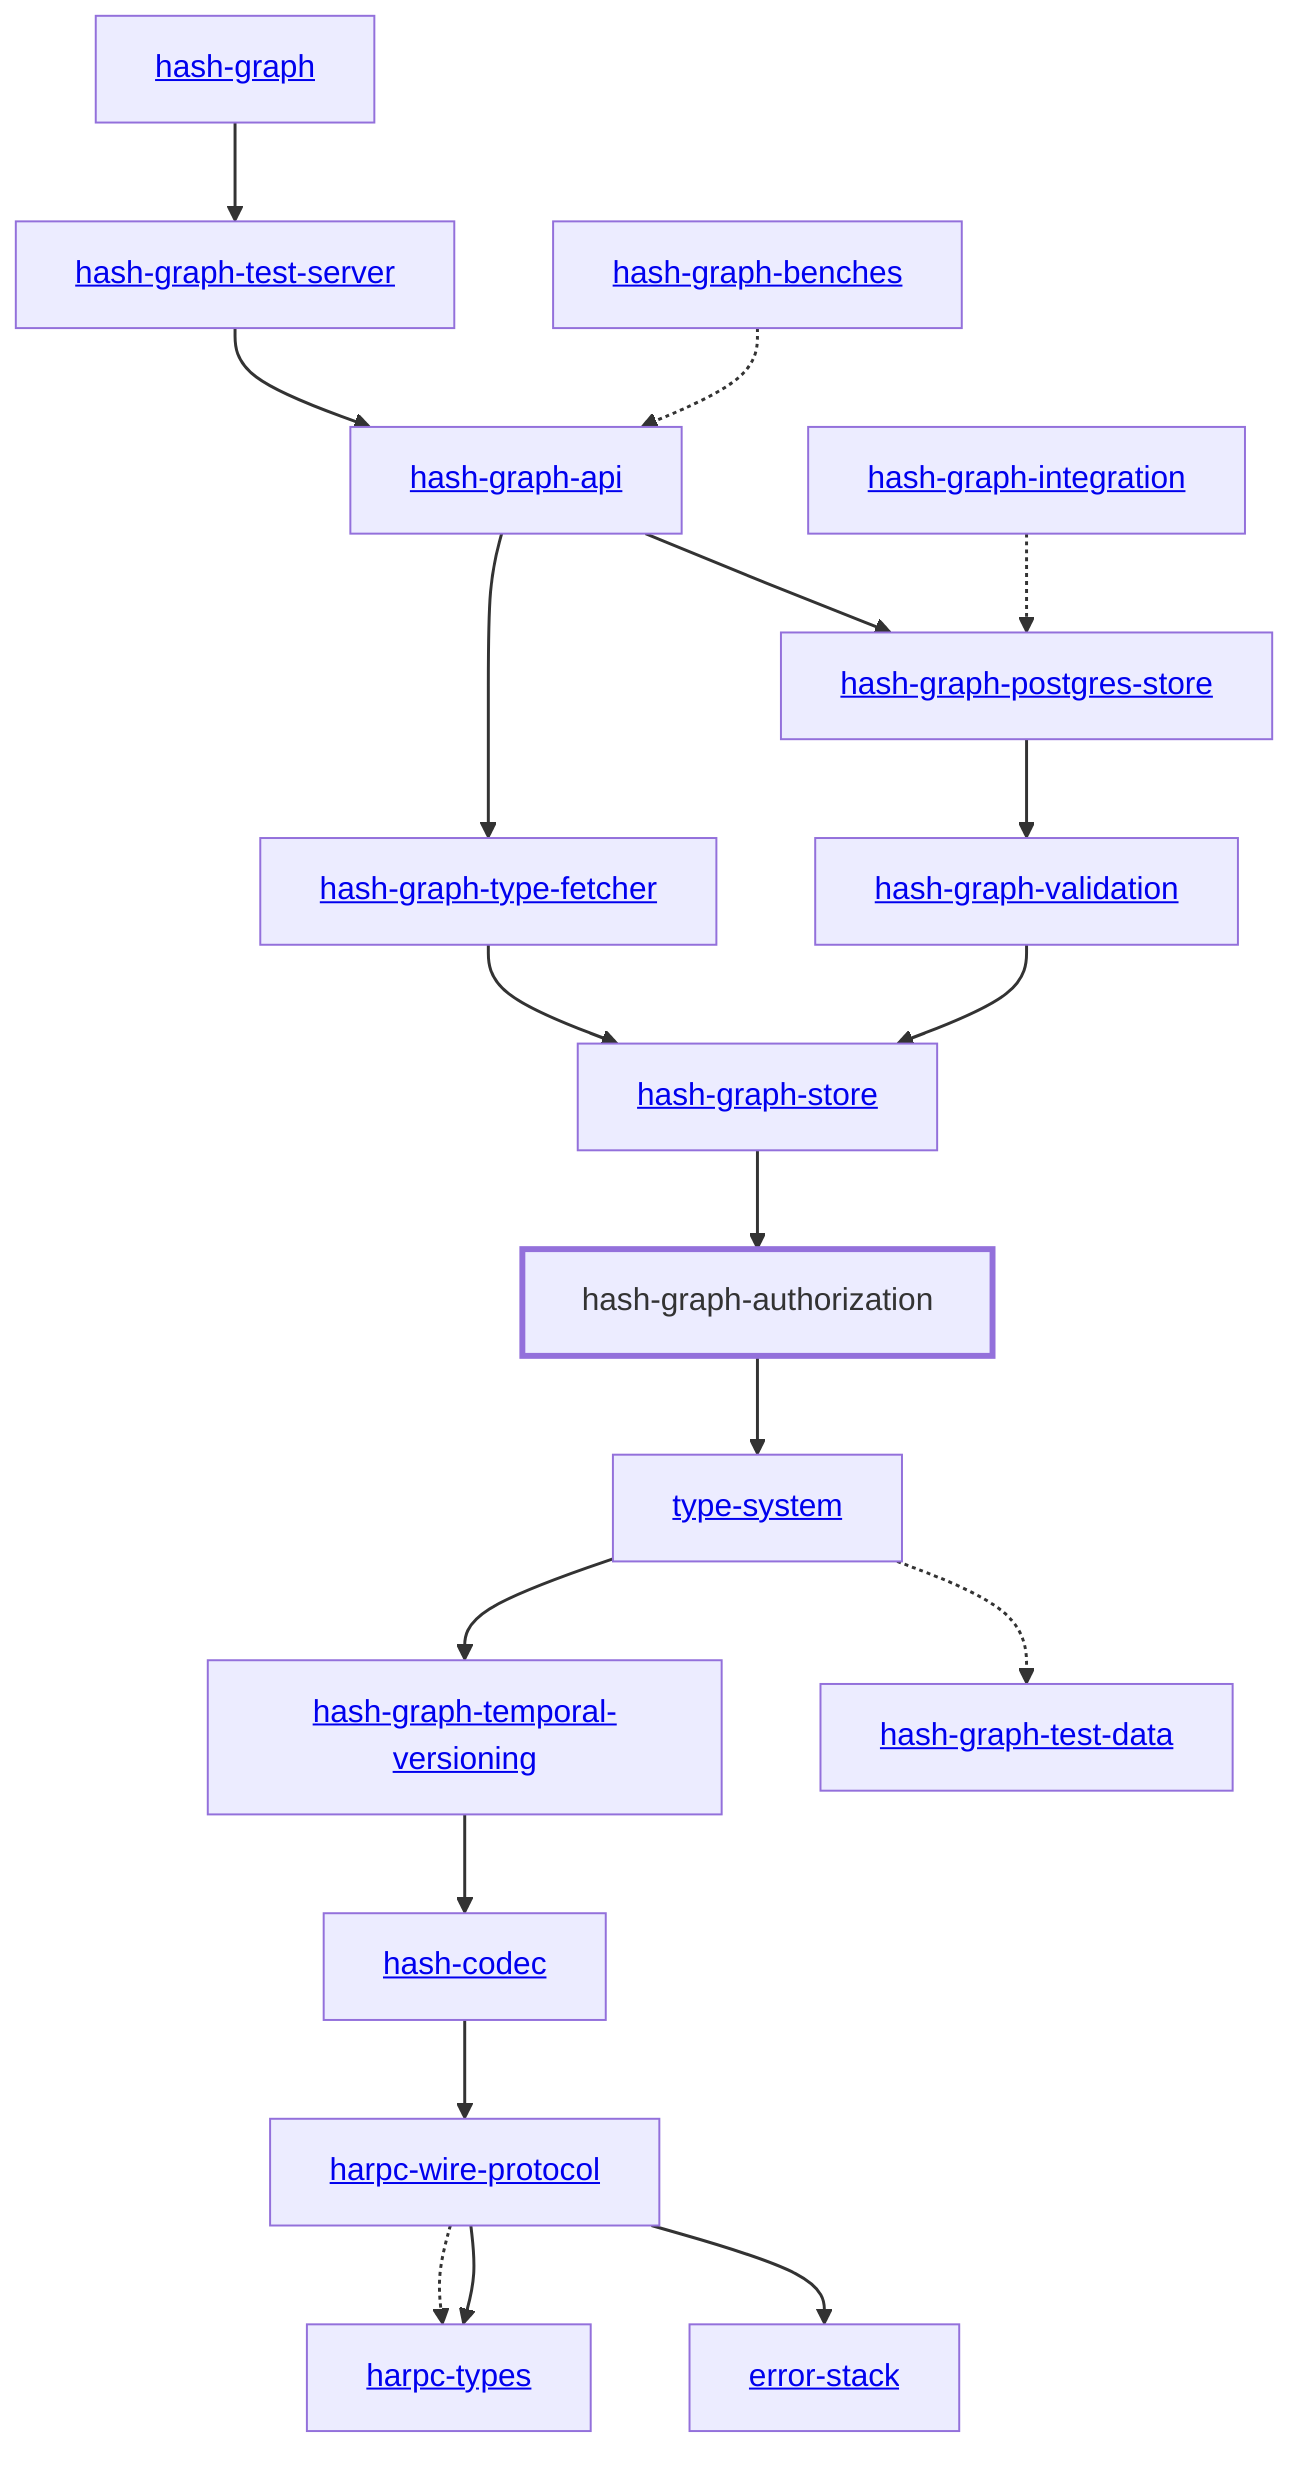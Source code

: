 graph TD
    linkStyle default stroke-width:1.5px
    classDef default stroke-width:1px
    classDef root stroke-width:3px
    classDef dev stroke-width:1px
    classDef build stroke-width:1px
    %% Legend
    %% --> : Normal dependency
    %% -.-> : Dev dependency
    %% ---> : Build dependency
    0[<a href="../hash_graph">hash-graph</a>]
    1[<a href="../type_system">type-system</a>]
    2[<a href="../hash_codec">hash-codec</a>]
    3[<a href="../hash_graph_api">hash-graph-api</a>]
    4[hash-graph-authorization]
    class 4 root
    5[<a href="../hash_graph_postgres_store">hash-graph-postgres-store</a>]
    6[<a href="../hash_graph_store">hash-graph-store</a>]
    7[<a href="../hash_graph_temporal_versioning">hash-graph-temporal-versioning</a>]
    8[<a href="../hash_graph_test_server">hash-graph-test-server</a>]
    9[<a href="../hash_graph_type_fetcher">hash-graph-type-fetcher</a>]
    10[<a href="../hash_graph_validation">hash-graph-validation</a>]
    11[<a href="../harpc_types">harpc-types</a>]
    12[<a href="../harpc_wire_protocol">harpc-wire-protocol</a>]
    13[<a href="../error_stack">error-stack</a>]
    14[<a href="../hash_graph_benches">hash-graph-benches</a>]
    15[<a href="../hash_graph_integration">hash-graph-integration</a>]
    16[<a href="../hash_graph_test_data">hash-graph-test-data</a>]
    0 --> 8
    1 --> 7
    1 -.-> 16
    2 --> 12
    3 --> 5
    3 --> 9
    4 --> 1
    5 --> 10
    6 --> 4
    7 --> 2
    8 --> 3
    9 --> 6
    10 --> 6
    12 -.-> 11
    12 --> 11
    12 --> 13
    14 -.-> 3
    15 -.-> 5